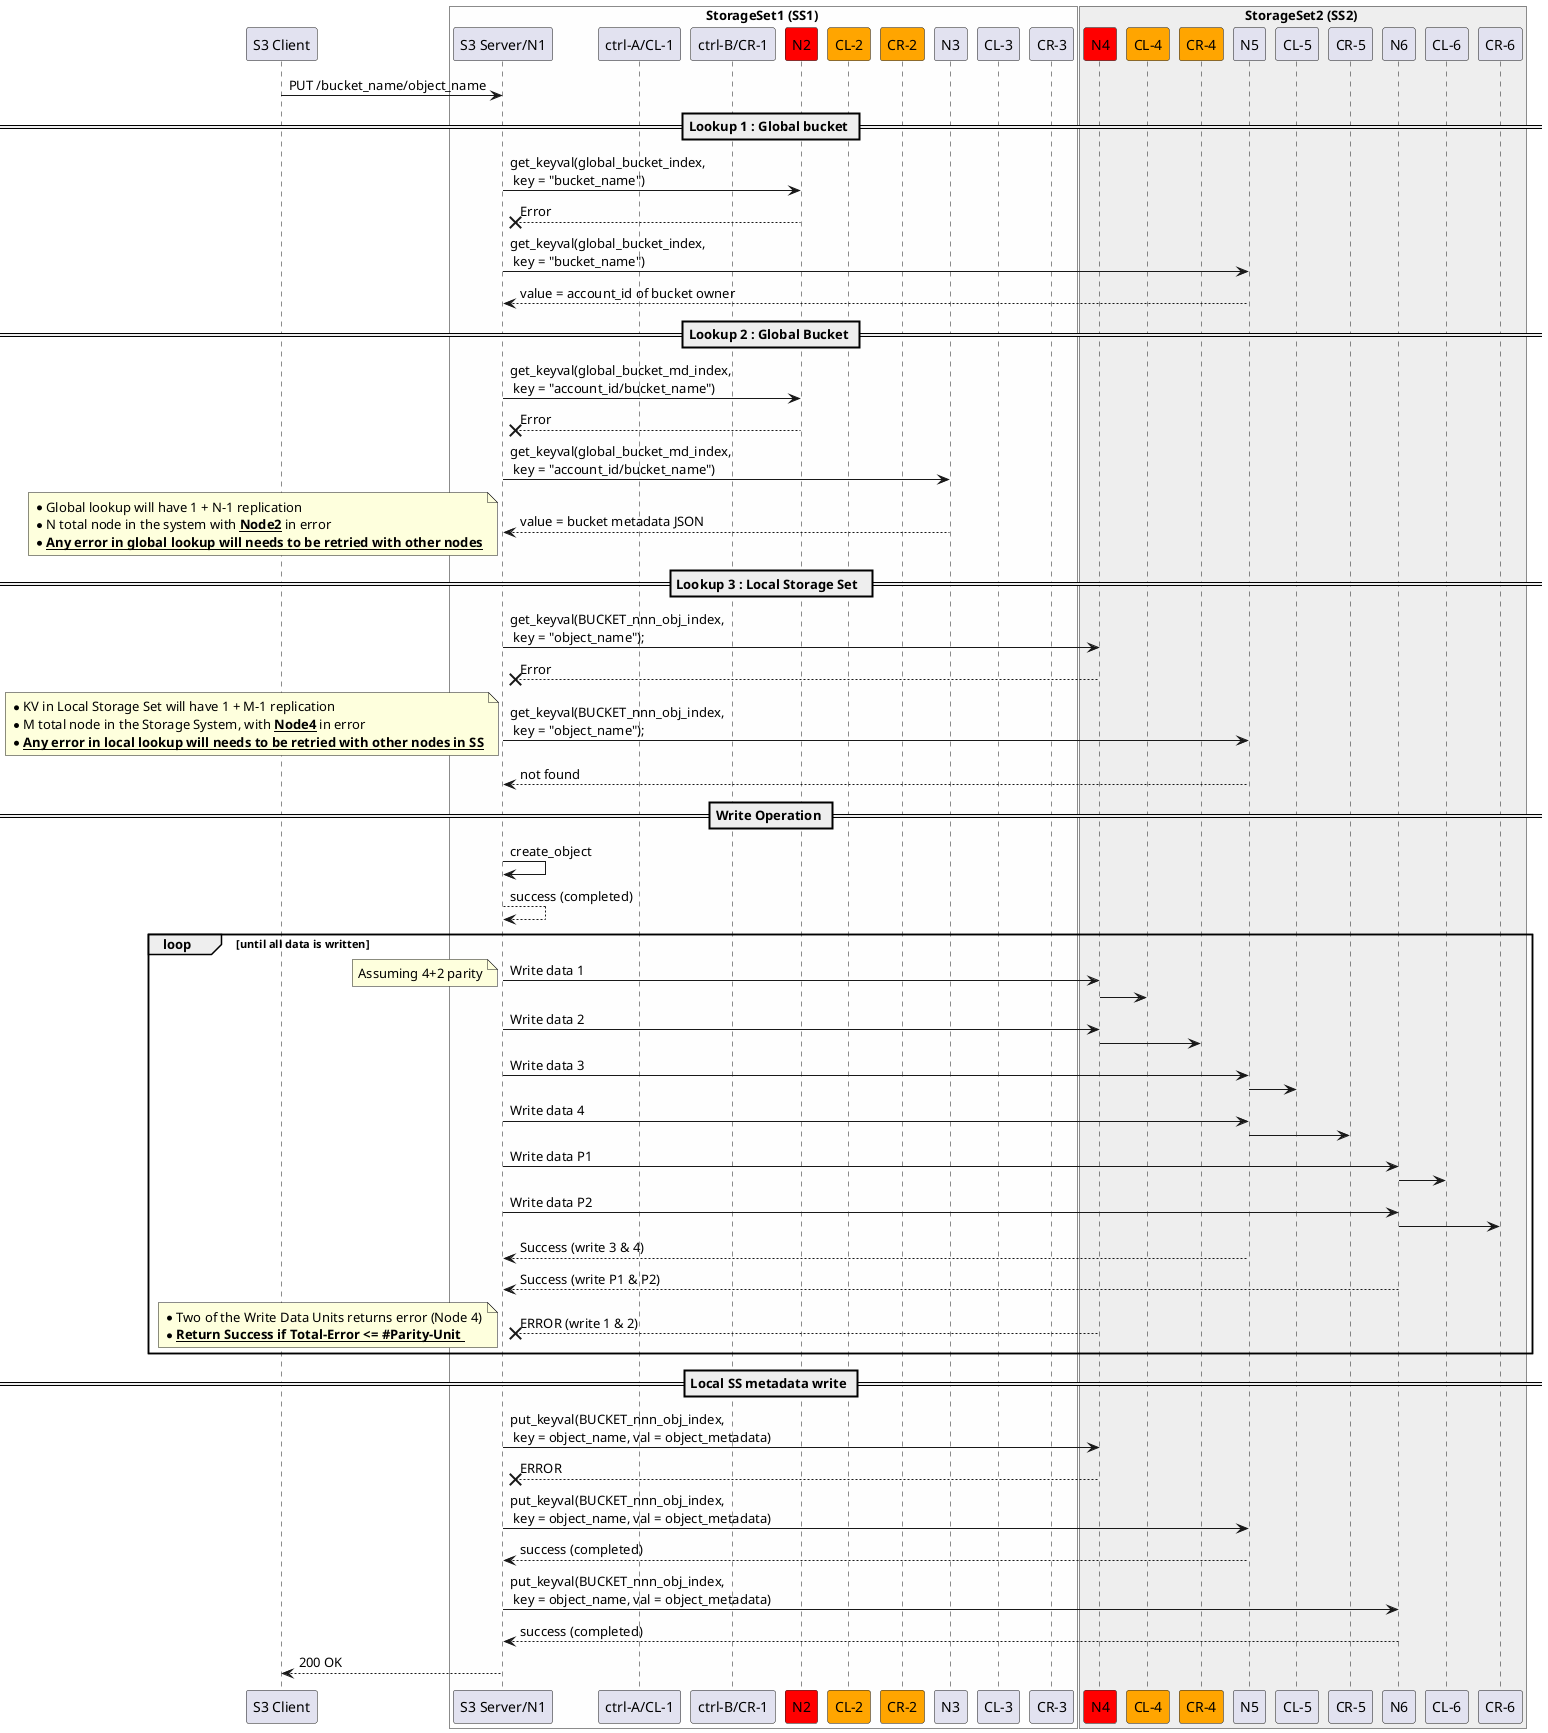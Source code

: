 ```plantuml
@startuml 

participant "S3 Client" as client
box StorageSet1 (SS1) #FEFEFE
participant "S3 Server/N1" as N1
participant "ctrl-A/CL-1" as CL_1
participant "ctrl-B/CR-1" as CR_1
participant "N2" as N2 #red
participant "CL-2" as CL_2 #orange
participant "CR-2" as CR_2 #orange
participant "N3" as N3
participant "CL-3" as CL_3
participant "CR-3" as CR_3
end box
box StorageSet2 (SS2) #EEEEEE
participant "N4" as N4 #red
participant "CL-4" as CL_4 #orange
participant "CR-4" as CR_4 #orange
participant "N5" as N5
participant "CL-5" as CL_5
participant "CR-5" as CR_5
participant "N6" as N6
participant "CL-6" as CL_6
participant "CR-6" as CR_6
end box

client -> N1: PUT /bucket_name/object_name

== Lookup 1 : Global bucket ==
N1 -> N2: get_keyval(global_bucket_index,\n key = "bucket_name")
N2 --X N1: Error 
N1 -> N5: get_keyval(global_bucket_index,\n key = "bucket_name")
N5 --> N1: value = account_id of bucket owner

== Lookup 2 : Global Bucket ==
N1 -> N2: get_keyval(global_bucket_md_index,\n key = "account_id/bucket_name")
N2 --X N1: Error 
N1 -> N3: get_keyval(global_bucket_md_index,\n key = "account_id/bucket_name")
N3 --> N1: value = bucket metadata JSON

note left
   * Global lookup will have 1 + N-1 replication 
   * N total node in the system with __**Node2**__ in error
   * __**Any error in global lookup will needs to be retried with other nodes**__
end note

== Lookup 3 : Local Storage Set  ==
N1 -> N4: get_keyval(BUCKET_nnn_obj_index,\n key = "object_name");
N4 --X N1 : Error
N1 -> N5: get_keyval(BUCKET_nnn_obj_index,\n key = "object_name");
note left
   * KV in Local Storage Set will have 1 + M-1 replication 
   * M total node in the Storage System, with __**Node4**__ in error
   * __**Any error in local lookup will needs to be retried with other nodes in SS**__
end note
N5 --> N1: not found

== Write Operation ==
N1 -> N1: create_object
N1 --> N1: success (completed)

loop until all data is written
  N1 -> "N4": Write data 1
note left
   Assuming 4+2 parity
end note
  "N4" -> CL_4
  N1 -> "N4": Write data 2
  "N4" -> CR_4

  N1 -> "N5": Write data 3
  "N5" -> CL_5
  N1 -> "N5": Write data 4
  "N5" -> CR_5

  N1 -> "N6": Write data P1
  "N6" -> CL_6
  N1 -> "N6": Write data P2
  "N6" -> CR_6

  N5 --> N1: Success (write 3 & 4)
  N6 --> N1: Success (write P1 & P2)
  N4 --X N1: ERROR (write 1 & 2)
note left
   * Two of the Write Data Units returns error (Node 4)
   * __**Return Success if Total-Error <= #Parity-Unit **__
end note

end

== Local SS metadata write ==
N1 -> N4: put_keyval(BUCKET_nnn_obj_index,\n key = object_name, val = object_metadata)
N4 --X N1: ERROR

N1 -> N5: put_keyval(BUCKET_nnn_obj_index,\n key = object_name, val = object_metadata)
N5 --> N1: success (completed)

N1 -> N6: put_keyval(BUCKET_nnn_obj_index,\n key = object_name, val = object_metadata)
N6 --> N1: success (completed)

N1 --> client: 200 OK

@enduml
```

